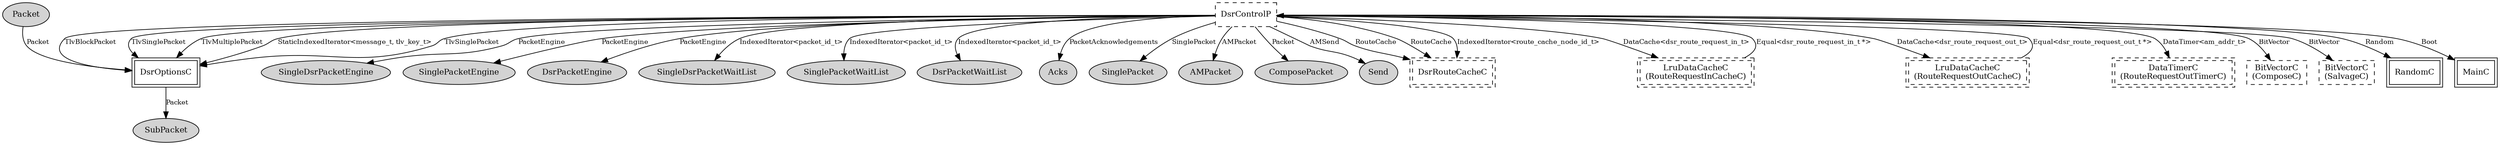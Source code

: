 digraph "DsrP" {
  n0x7deb0180 [shape=ellipse, style=filled, label="Packet", fontsize=12];
  "DsrOptionsC" [fontsize=12, shape=box,peripheries=2, URL="DsrOptionsC.html"];
  "DsrOptionsC" [fontsize=12, shape=box,peripheries=2, URL="DsrOptionsC.html"];
  n0x7de9d858 [shape=ellipse, style=filled, label="SubPacket", fontsize=12];
  "DsrP.DsrControlP" [fontsize=12, shape=box, style=dashed, label="DsrControlP", URL="DsrControlP.html"];
  n0x7deb08a0 [shape=ellipse, style=filled, label="SingleDsrPacketEngine", fontsize=12];
  "DsrP.DsrControlP" [fontsize=12, shape=box, style=dashed, label="DsrControlP", URL="DsrControlP.html"];
  n0x7dea4758 [shape=ellipse, style=filled, label="SinglePacketEngine", fontsize=12];
  "DsrP.DsrControlP" [fontsize=12, shape=box, style=dashed, label="DsrControlP", URL="DsrControlP.html"];
  n0x7dea3670 [shape=ellipse, style=filled, label="DsrPacketEngine", fontsize=12];
  "DsrP.DsrControlP" [fontsize=12, shape=box, style=dashed, label="DsrControlP", URL="DsrControlP.html"];
  n0x7dea2638 [shape=ellipse, style=filled, label="SingleDsrPacketWaitList", fontsize=12];
  "DsrP.DsrControlP" [fontsize=12, shape=box, style=dashed, label="DsrControlP", URL="DsrControlP.html"];
  n0x7dea1210 [shape=ellipse, style=filled, label="SinglePacketWaitList", fontsize=12];
  "DsrP.DsrControlP" [fontsize=12, shape=box, style=dashed, label="DsrControlP", URL="DsrControlP.html"];
  n0x7dea1dd8 [shape=ellipse, style=filled, label="DsrPacketWaitList", fontsize=12];
  "DsrP.DsrControlP" [fontsize=12, shape=box, style=dashed, label="DsrControlP", URL="DsrControlP.html"];
  n0x7dea0940 [shape=ellipse, style=filled, label="Acks", fontsize=12];
  "DsrP.DsrControlP" [fontsize=12, shape=box, style=dashed, label="DsrControlP", URL="DsrControlP.html"];
  n0x7dea0e28 [shape=ellipse, style=filled, label="SinglePacket", fontsize=12];
  "DsrP.DsrControlP" [fontsize=12, shape=box, style=dashed, label="DsrControlP", URL="DsrControlP.html"];
  n0x7de9f520 [shape=ellipse, style=filled, label="AMPacket", fontsize=12];
  "DsrP.DsrControlP" [fontsize=12, shape=box, style=dashed, label="DsrControlP", URL="DsrControlP.html"];
  n0x7de9d188 [shape=ellipse, style=filled, label="ComposePacket", fontsize=12];
  "DsrP.DsrControlP" [fontsize=12, shape=box, style=dashed, label="DsrControlP", URL="DsrControlP.html"];
  n0x7de9df20 [shape=ellipse, style=filled, label="Send", fontsize=12];
  "DsrP.DsrControlP" [fontsize=12, shape=box, style=dashed, label="DsrControlP", URL="DsrControlP.html"];
  "DsrOptionsC" [fontsize=12, shape=box,peripheries=2, URL="DsrOptionsC.html"];
  "DsrP.DsrControlP" [fontsize=12, shape=box, style=dashed, label="DsrControlP", URL="DsrControlP.html"];
  "DsrOptionsC" [fontsize=12, shape=box,peripheries=2, URL="DsrOptionsC.html"];
  "DsrP.DsrControlP" [fontsize=12, shape=box, style=dashed, label="DsrControlP", URL="DsrControlP.html"];
  "DsrOptionsC" [fontsize=12, shape=box,peripheries=2, URL="DsrOptionsC.html"];
  "DsrP.DsrControlP" [fontsize=12, shape=box, style=dashed, label="DsrControlP", URL="DsrControlP.html"];
  "DsrOptionsC" [fontsize=12, shape=box,peripheries=2, URL="DsrOptionsC.html"];
  "DsrP.DsrControlP" [fontsize=12, shape=box, style=dashed, label="DsrControlP", URL="DsrControlP.html"];
  "DsrOptionsC" [fontsize=12, shape=box,peripheries=2, URL="DsrOptionsC.html"];
  "DsrP.DsrControlP" [fontsize=12, shape=box, style=dashed, label="DsrControlP", URL="DsrControlP.html"];
  "DsrP.DsrRouteCacheC" [fontsize=12, shape=box,peripheries=2, style=dashed, label="DsrRouteCacheC", URL="DsrRouteCacheC.html"];
  "DsrP.DsrControlP" [fontsize=12, shape=box, style=dashed, label="DsrControlP", URL="DsrControlP.html"];
  "DsrP.DsrControlP" [fontsize=12, shape=box, style=dashed, label="DsrControlP", URL="DsrControlP.html"];
  "DsrP.DsrRouteCacheC" [fontsize=12, shape=box,peripheries=2, style=dashed, label="DsrRouteCacheC", URL="DsrRouteCacheC.html"];
  "DsrP.DsrControlP" [fontsize=12, shape=box, style=dashed, label="DsrControlP", URL="DsrControlP.html"];
  "DsrP.RouteRequestInCacheC" [fontsize=12, shape=box,peripheries=2, style=dashed, label="LruDataCacheC\n(RouteRequestInCacheC)", URL="LruDataCacheC.html"];
  "DsrP.DsrControlP" [fontsize=12, shape=box, style=dashed, label="DsrControlP", URL="DsrControlP.html"];
  "DsrP.RouteRequestOutCacheC" [fontsize=12, shape=box,peripheries=2, style=dashed, label="LruDataCacheC\n(RouteRequestOutCacheC)", URL="LruDataCacheC.html"];
  "DsrP.DsrControlP" [fontsize=12, shape=box, style=dashed, label="DsrControlP", URL="DsrControlP.html"];
  "DsrP.RouteRequestOutTimerC" [fontsize=12, shape=box,peripheries=2, style=dashed, label="DataTimerC\n(RouteRequestOutTimerC)", URL="DataTimerC.html"];
  "DsrP.RouteRequestInCacheC" [fontsize=12, shape=box,peripheries=2, style=dashed, label="LruDataCacheC\n(RouteRequestInCacheC)", URL="LruDataCacheC.html"];
  "DsrP.DsrControlP" [fontsize=12, shape=box, style=dashed, label="DsrControlP", URL="DsrControlP.html"];
  "DsrP.RouteRequestOutCacheC" [fontsize=12, shape=box,peripheries=2, style=dashed, label="LruDataCacheC\n(RouteRequestOutCacheC)", URL="LruDataCacheC.html"];
  "DsrP.DsrControlP" [fontsize=12, shape=box, style=dashed, label="DsrControlP", URL="DsrControlP.html"];
  "DsrP.DsrControlP" [fontsize=12, shape=box, style=dashed, label="DsrControlP", URL="DsrControlP.html"];
  "DsrP.ComposeC" [fontsize=12, shape=box, style=dashed, label="BitVectorC\n(ComposeC)", URL="tos.system.BitVectorC.html"];
  "DsrP.DsrControlP" [fontsize=12, shape=box, style=dashed, label="DsrControlP", URL="DsrControlP.html"];
  "DsrP.SalvageC" [fontsize=12, shape=box, style=dashed, label="BitVectorC\n(SalvageC)", URL="tos.system.BitVectorC.html"];
  "DsrP.DsrControlP" [fontsize=12, shape=box, style=dashed, label="DsrControlP", URL="DsrControlP.html"];
  "RandomC" [fontsize=12, shape=box,peripheries=2, URL="tos.system.RandomC.html"];
  "DsrP.DsrControlP" [fontsize=12, shape=box, style=dashed, label="DsrControlP", URL="DsrControlP.html"];
  "MainC" [fontsize=12, shape=box,peripheries=2, URL="tos.lib.tossim.MainC.html"];
  "n0x7deb0180" -> "DsrOptionsC" [label="Packet", URL="../ihtml/tos.interfaces.Packet.html", fontsize=10];
  "DsrOptionsC" -> "n0x7de9d858" [label="Packet", URL="../ihtml/tos.interfaces.Packet.html", fontsize=10];
  "DsrP.DsrControlP" -> "n0x7deb08a0" [label="PacketEngine", URL="../ihtml/PacketEngine.html", fontsize=10];
  "DsrP.DsrControlP" -> "n0x7dea4758" [label="PacketEngine", URL="../ihtml/PacketEngine.html", fontsize=10];
  "DsrP.DsrControlP" -> "n0x7dea3670" [label="PacketEngine", URL="../ihtml/PacketEngine.html", fontsize=10];
  "DsrP.DsrControlP" -> "n0x7dea2638" [label="IndexedIterator<packet_id_t>", URL="../ihtml/IndexedIterator.html", fontsize=10];
  "DsrP.DsrControlP" -> "n0x7dea1210" [label="IndexedIterator<packet_id_t>", URL="../ihtml/IndexedIterator.html", fontsize=10];
  "DsrP.DsrControlP" -> "n0x7dea1dd8" [label="IndexedIterator<packet_id_t>", URL="../ihtml/IndexedIterator.html", fontsize=10];
  "DsrP.DsrControlP" -> "n0x7dea0940" [label="PacketAcknowledgements", URL="../ihtml/tos.interfaces.PacketAcknowledgements.html", fontsize=10];
  "DsrP.DsrControlP" -> "n0x7dea0e28" [label="SinglePacket", URL="../ihtml/SinglePacket.html", fontsize=10];
  "DsrP.DsrControlP" -> "n0x7de9f520" [label="AMPacket", URL="../ihtml/tos.interfaces.AMPacket.html", fontsize=10];
  "DsrP.DsrControlP" -> "n0x7de9d188" [label="Packet", URL="../ihtml/tos.interfaces.Packet.html", fontsize=10];
  "DsrP.DsrControlP" -> "n0x7de9df20" [label="AMSend", URL="../ihtml/tos.interfaces.AMSend.html", fontsize=10];
  "DsrP.DsrControlP" -> "DsrOptionsC" [label="TlvBlockPacket", URL="../ihtml/TlvBlockPacket.html", fontsize=10];
  "DsrP.DsrControlP" -> "DsrOptionsC" [label="TlvSinglePacket", URL="../ihtml/TlvSinglePacket.html", fontsize=10];
  "DsrP.DsrControlP" -> "DsrOptionsC" [label="TlvMultiplePacket", URL="../ihtml/TlvMultiplePacket.html", fontsize=10];
  "DsrP.DsrControlP" -> "DsrOptionsC" [label="StaticIndexedIterator<message_t, tlv_key_t>", URL="../ihtml/StaticIndexedIterator.html", fontsize=10];
  "DsrP.DsrControlP" -> "DsrOptionsC" [label="TlvSinglePacket", URL="../ihtml/TlvSinglePacket.html", fontsize=10];
  "DsrP.DsrControlP" -> "DsrP.DsrRouteCacheC" [label="RouteCache", URL="../ihtml/RouteCache.html", fontsize=10];
  "DsrP.DsrControlP" -> "DsrP.DsrRouteCacheC" [label="RouteCache", URL="../ihtml/RouteCache.html", fontsize=10];
  "DsrP.DsrControlP" -> "DsrP.DsrRouteCacheC" [label="IndexedIterator<route_cache_node_id_t>", URL="../ihtml/IndexedIterator.html", fontsize=10];
  "DsrP.DsrControlP" -> "DsrP.RouteRequestInCacheC" [label="DataCache<dsr_route_request_in_t>", URL="../ihtml/DataCache.html", fontsize=10];
  "DsrP.DsrControlP" -> "DsrP.RouteRequestOutCacheC" [label="DataCache<dsr_route_request_out_t>", URL="../ihtml/DataCache.html", fontsize=10];
  "DsrP.DsrControlP" -> "DsrP.RouteRequestOutTimerC" [label="DataTimer<am_addr_t>", URL="../ihtml/DataTimer.html", fontsize=10];
  "DsrP.RouteRequestInCacheC" -> "DsrP.DsrControlP" [label="Equal<dsr_route_request_in_t *>", URL="../ihtml/Equal.html", fontsize=10];
  "DsrP.RouteRequestOutCacheC" -> "DsrP.DsrControlP" [label="Equal<dsr_route_request_out_t *>", URL="../ihtml/Equal.html", fontsize=10];
  "DsrP.DsrControlP" -> "DsrP.ComposeC" [label="BitVector", URL="../ihtml/tos.interfaces.BitVector.html", fontsize=10];
  "DsrP.DsrControlP" -> "DsrP.SalvageC" [label="BitVector", URL="../ihtml/tos.interfaces.BitVector.html", fontsize=10];
  "DsrP.DsrControlP" -> "RandomC" [label="Random", URL="../ihtml/tos.interfaces.Random.html", fontsize=10];
  "DsrP.DsrControlP" -> "MainC" [label="Boot", URL="../ihtml/tos.interfaces.Boot.html", fontsize=10];
}
